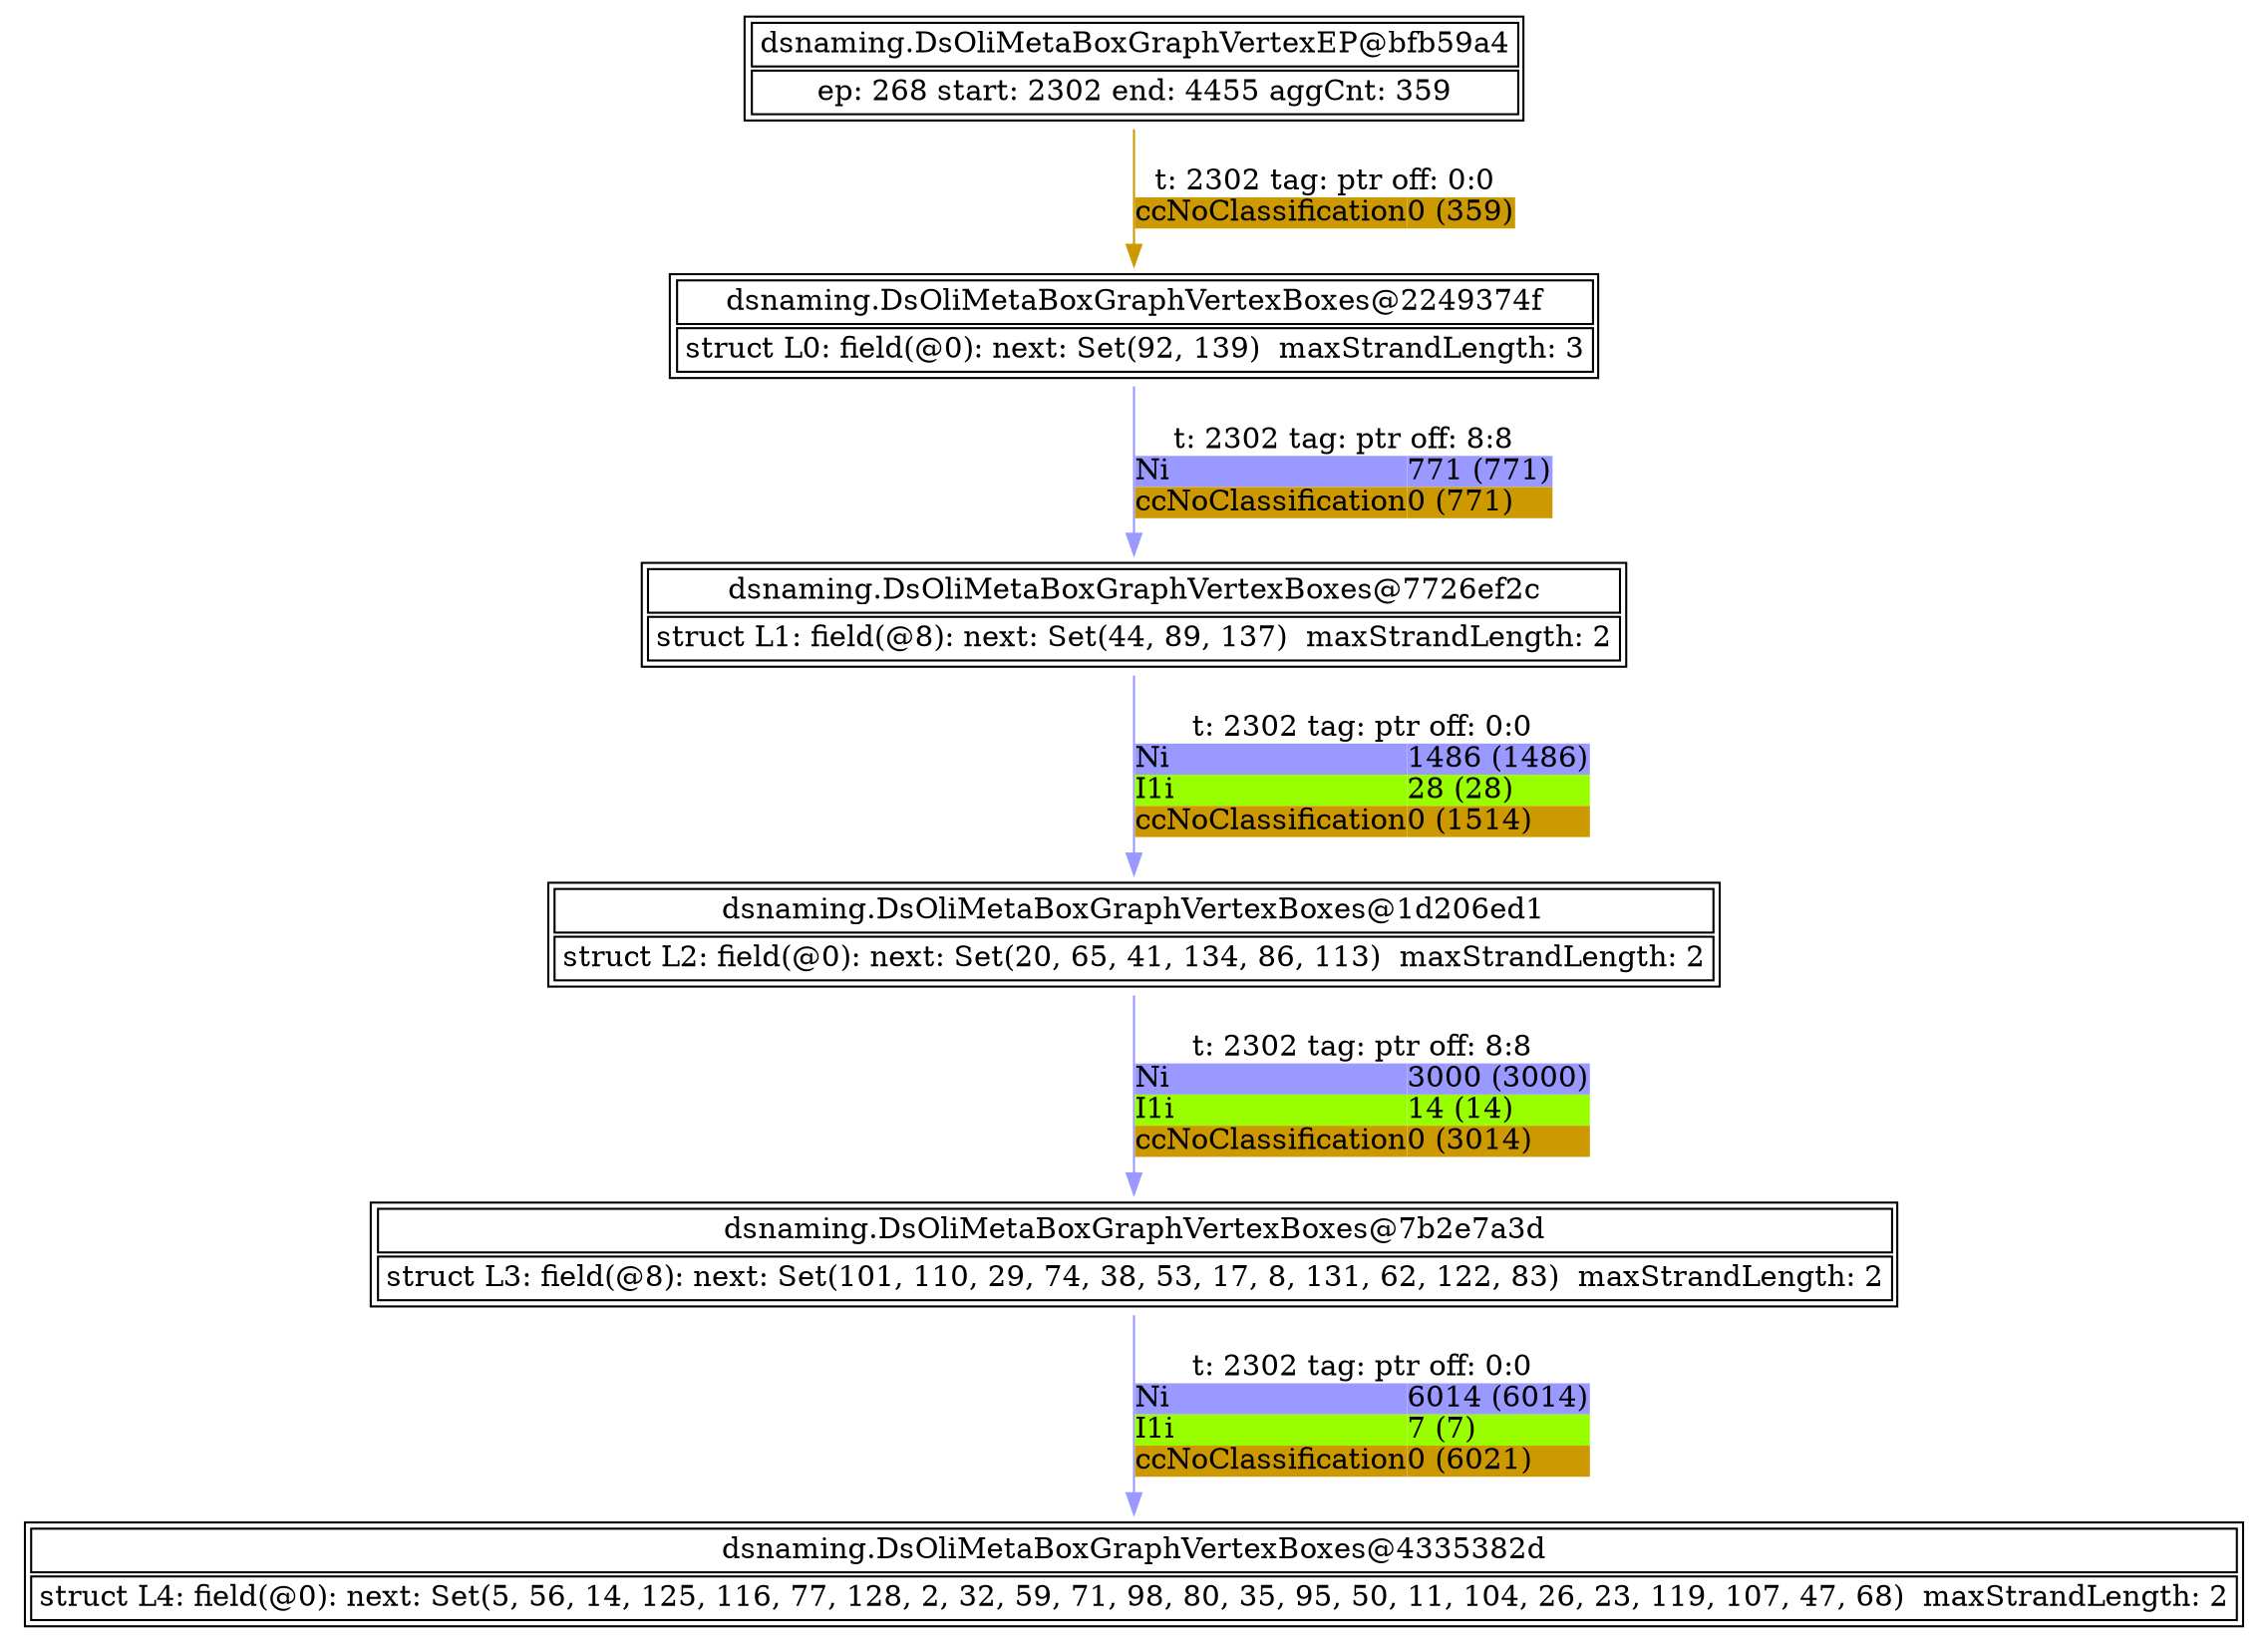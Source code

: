 digraph G {
	"dsnaming.DsOliMetaBoxGraphVertexBoxes@1d206ed1" -> "dsnaming.DsOliMetaBoxGraphVertexBoxes@7b2e7a3d" [color = "#9999FF", label = <<TABLE BORDER="0" ALIGN="left" COLOR="black" CELLBORDER="0"  CELLPADDING="0" CELLSPACING="0"><TR><TD COLSPAN="2">t: 2302 tag: ptr off: 8:8</TD></TR><TR><TD ALIGN="left" BGCOLOR="#9999FF">Ni</TD><TD ALIGN="left" BGCOLOR="#9999FF">3000 (3000)</TD></TR><TR><TD ALIGN="left" BGCOLOR="#99FF00">I1i</TD><TD ALIGN="left" BGCOLOR="#99FF00">14 (14)</TD></TR><TR><TD ALIGN="left" BGCOLOR="#CC9900">ccNoClassification</TD><TD ALIGN="left" BGCOLOR="#CC9900">0 (3014)</TD></TR></TABLE>>]
	"dsnaming.DsOliMetaBoxGraphVertexBoxes@7b2e7a3d" -> "dsnaming.DsOliMetaBoxGraphVertexBoxes@4335382d" [color = "#9999FF", label = <<TABLE BORDER="0" ALIGN="left" COLOR="black" CELLBORDER="0"  CELLPADDING="0" CELLSPACING="0"><TR><TD COLSPAN="2">t: 2302 tag: ptr off: 0:0</TD></TR><TR><TD ALIGN="left" BGCOLOR="#9999FF">Ni</TD><TD ALIGN="left" BGCOLOR="#9999FF">6014 (6014)</TD></TR><TR><TD ALIGN="left" BGCOLOR="#99FF00">I1i</TD><TD ALIGN="left" BGCOLOR="#99FF00">7 (7)</TD></TR><TR><TD ALIGN="left" BGCOLOR="#CC9900">ccNoClassification</TD><TD ALIGN="left" BGCOLOR="#CC9900">0 (6021)</TD></TR></TABLE>>]
	"dsnaming.DsOliMetaBoxGraphVertexBoxes@7726ef2c" -> "dsnaming.DsOliMetaBoxGraphVertexBoxes@1d206ed1" [color = "#9999FF", label = <<TABLE BORDER="0" ALIGN="left" COLOR="black" CELLBORDER="0"  CELLPADDING="0" CELLSPACING="0"><TR><TD COLSPAN="2">t: 2302 tag: ptr off: 0:0</TD></TR><TR><TD ALIGN="left" BGCOLOR="#9999FF">Ni</TD><TD ALIGN="left" BGCOLOR="#9999FF">1486 (1486)</TD></TR><TR><TD ALIGN="left" BGCOLOR="#99FF00">I1i</TD><TD ALIGN="left" BGCOLOR="#99FF00">28 (28)</TD></TR><TR><TD ALIGN="left" BGCOLOR="#CC9900">ccNoClassification</TD><TD ALIGN="left" BGCOLOR="#CC9900">0 (1514)</TD></TR></TABLE>>]
	"dsnaming.DsOliMetaBoxGraphVertexBoxes@2249374f" -> "dsnaming.DsOliMetaBoxGraphVertexBoxes@7726ef2c" [color = "#9999FF", label = <<TABLE BORDER="0" ALIGN="left" COLOR="black" CELLBORDER="0"  CELLPADDING="0" CELLSPACING="0"><TR><TD COLSPAN="2">t: 2302 tag: ptr off: 8:8</TD></TR><TR><TD ALIGN="left" BGCOLOR="#9999FF">Ni</TD><TD ALIGN="left" BGCOLOR="#9999FF">771 (771)</TD></TR><TR><TD ALIGN="left" BGCOLOR="#CC9900">ccNoClassification</TD><TD ALIGN="left" BGCOLOR="#CC9900">0 (771)</TD></TR></TABLE>>]
	"dsnaming.DsOliMetaBoxGraphVertexEP@bfb59a4" -> "dsnaming.DsOliMetaBoxGraphVertexBoxes@2249374f" [color = "#CC9900", label = <<TABLE BORDER="0" ALIGN="left" COLOR="black" CELLBORDER="0"  CELLPADDING="0" CELLSPACING="0"><TR><TD COLSPAN="2">t: 2302 tag: ptr off: 0:0</TD></TR><TR><TD ALIGN="left" BGCOLOR="#CC9900">ccNoClassification</TD><TD ALIGN="left" BGCOLOR="#CC9900">0 (359)</TD></TR></TABLE>>]
	subgraph connected_vertices {
		rankdir = LR
		"dsnaming.DsOliMetaBoxGraphVertexBoxes@1d206ed1"  [label = <<TABLE><TR><TD COLSPAN="2">dsnaming.DsOliMetaBoxGraphVertexBoxes@1d206ed1</TD></TR><TR><TD COLSPAN="2">struct L2: field(@0): next: Set(20, 65, 41, 134, 86, 113)  maxStrandLength: 2</TD></TR></TABLE>>, shape = none]
		"dsnaming.DsOliMetaBoxGraphVertexEP@bfb59a4"  [label = <<TABLE><TR><TD COLSPAN="2">dsnaming.DsOliMetaBoxGraphVertexEP@bfb59a4</TD></TR><TR><TD COLSPAN="2">ep: 268 start: 2302 end: 4455 aggCnt: 359</TD></TR></TABLE>>, shape = none]
		"dsnaming.DsOliMetaBoxGraphVertexBoxes@4335382d"  [label = <<TABLE><TR><TD COLSPAN="2">dsnaming.DsOliMetaBoxGraphVertexBoxes@4335382d</TD></TR><TR><TD COLSPAN="2">struct L4: field(@0): next: Set(5, 56, 14, 125, 116, 77, 128, 2, 32, 59, 71, 98, 80, 35, 95, 50, 11, 104, 26, 23, 119, 107, 47, 68)  maxStrandLength: 2</TD></TR></TABLE>>, shape = none]
		"dsnaming.DsOliMetaBoxGraphVertexBoxes@2249374f"  [label = <<TABLE><TR><TD COLSPAN="2">dsnaming.DsOliMetaBoxGraphVertexBoxes@2249374f</TD></TR><TR><TD COLSPAN="2">struct L0: field(@0): next: Set(92, 139)  maxStrandLength: 3</TD></TR></TABLE>>, shape = none]
		"dsnaming.DsOliMetaBoxGraphVertexBoxes@7726ef2c"  [label = <<TABLE><TR><TD COLSPAN="2">dsnaming.DsOliMetaBoxGraphVertexBoxes@7726ef2c</TD></TR><TR><TD COLSPAN="2">struct L1: field(@8): next: Set(44, 89, 137)  maxStrandLength: 2</TD></TR></TABLE>>, shape = none]
		"dsnaming.DsOliMetaBoxGraphVertexBoxes@7b2e7a3d"  [label = <<TABLE><TR><TD COLSPAN="2">dsnaming.DsOliMetaBoxGraphVertexBoxes@7b2e7a3d</TD></TR><TR><TD COLSPAN="2">struct L3: field(@8): next: Set(101, 110, 29, 74, 38, 53, 17, 8, 131, 62, 122, 83)  maxStrandLength: 2</TD></TR></TABLE>>, shape = none]
	}
}